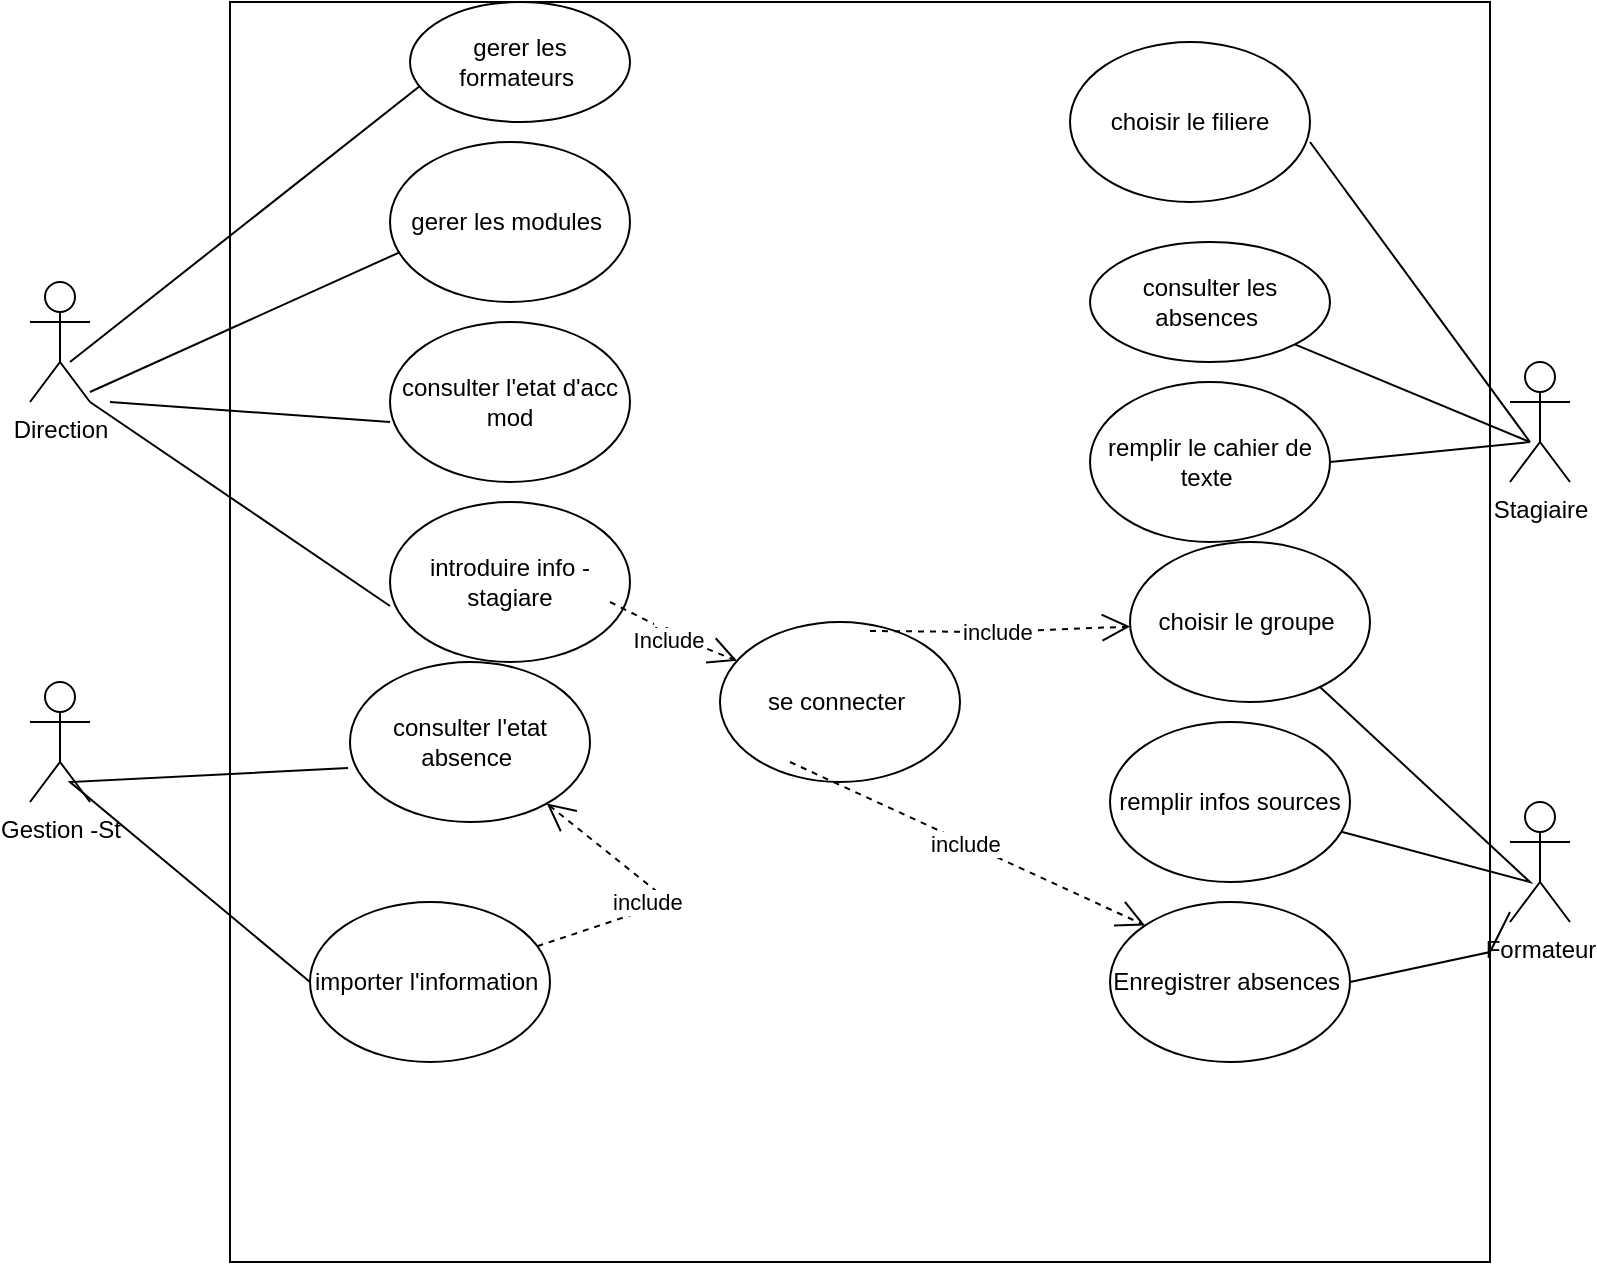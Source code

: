 <mxfile version="16.5.5" type="github">
  <diagram id="tfY8R7cqObrt8LI35sdh" name="Page-1">
    <mxGraphModel dx="868" dy="460" grid="1" gridSize="10" guides="1" tooltips="1" connect="1" arrows="1" fold="1" page="1" pageScale="1" pageWidth="827" pageHeight="1169" math="0" shadow="0">
      <root>
        <mxCell id="0" />
        <mxCell id="1" parent="0" />
        <mxCell id="ADzH-EGy8zGXUwysQX5K-1" value="" style="whiteSpace=wrap;html=1;aspect=fixed;" vertex="1" parent="1">
          <mxGeometry x="140" y="80" width="630" height="630" as="geometry" />
        </mxCell>
        <mxCell id="ADzH-EGy8zGXUwysQX5K-2" value="Direction" style="shape=umlActor;verticalLabelPosition=bottom;verticalAlign=top;html=1;outlineConnect=0;" vertex="1" parent="1">
          <mxGeometry x="40" y="220" width="30" height="60" as="geometry" />
        </mxCell>
        <mxCell id="ADzH-EGy8zGXUwysQX5K-3" value="gerer les modules&amp;nbsp;" style="ellipse;whiteSpace=wrap;html=1;" vertex="1" parent="1">
          <mxGeometry x="220" y="150" width="120" height="80" as="geometry" />
        </mxCell>
        <mxCell id="ADzH-EGy8zGXUwysQX5K-4" value="consulter l&#39;etat d&#39;acc mod" style="ellipse;whiteSpace=wrap;html=1;" vertex="1" parent="1">
          <mxGeometry x="220" y="240" width="120" height="80" as="geometry" />
        </mxCell>
        <mxCell id="ADzH-EGy8zGXUwysQX5K-5" value="se connecter&amp;nbsp;" style="ellipse;whiteSpace=wrap;html=1;" vertex="1" parent="1">
          <mxGeometry x="385" y="390" width="120" height="80" as="geometry" />
        </mxCell>
        <mxCell id="ADzH-EGy8zGXUwysQX5K-6" value="introduire info -stagiare" style="ellipse;whiteSpace=wrap;html=1;" vertex="1" parent="1">
          <mxGeometry x="220" y="330" width="120" height="80" as="geometry" />
        </mxCell>
        <mxCell id="ADzH-EGy8zGXUwysQX5K-7" value="consulter l&#39;etat absence&amp;nbsp;" style="ellipse;whiteSpace=wrap;html=1;" vertex="1" parent="1">
          <mxGeometry x="200" y="410" width="120" height="80" as="geometry" />
        </mxCell>
        <mxCell id="ADzH-EGy8zGXUwysQX5K-8" value="importer l&#39;information&amp;nbsp;" style="ellipse;whiteSpace=wrap;html=1;" vertex="1" parent="1">
          <mxGeometry x="180" y="530" width="120" height="80" as="geometry" />
        </mxCell>
        <mxCell id="ADzH-EGy8zGXUwysQX5K-9" value="choisir le filiere" style="ellipse;whiteSpace=wrap;html=1;" vertex="1" parent="1">
          <mxGeometry x="560" y="100" width="120" height="80" as="geometry" />
        </mxCell>
        <mxCell id="ADzH-EGy8zGXUwysQX5K-10" value="consulter les absences&amp;nbsp;" style="ellipse;whiteSpace=wrap;html=1;" vertex="1" parent="1">
          <mxGeometry x="570" y="200" width="120" height="60" as="geometry" />
        </mxCell>
        <mxCell id="ADzH-EGy8zGXUwysQX5K-11" value="remplir le cahier de texte&amp;nbsp;" style="ellipse;whiteSpace=wrap;html=1;" vertex="1" parent="1">
          <mxGeometry x="570" y="270" width="120" height="80" as="geometry" />
        </mxCell>
        <mxCell id="ADzH-EGy8zGXUwysQX5K-12" value="choisir le groupe&amp;nbsp;" style="ellipse;whiteSpace=wrap;html=1;" vertex="1" parent="1">
          <mxGeometry x="590" y="350" width="120" height="80" as="geometry" />
        </mxCell>
        <mxCell id="ADzH-EGy8zGXUwysQX5K-13" value="remplir infos sources" style="ellipse;whiteSpace=wrap;html=1;" vertex="1" parent="1">
          <mxGeometry x="580" y="440" width="120" height="80" as="geometry" />
        </mxCell>
        <mxCell id="ADzH-EGy8zGXUwysQX5K-14" value="Enregistrer absences&amp;nbsp;" style="ellipse;whiteSpace=wrap;html=1;" vertex="1" parent="1">
          <mxGeometry x="580" y="530" width="120" height="80" as="geometry" />
        </mxCell>
        <mxCell id="ADzH-EGy8zGXUwysQX5K-15" value="Gestion -St&lt;br&gt;" style="shape=umlActor;verticalLabelPosition=bottom;verticalAlign=top;html=1;outlineConnect=0;" vertex="1" parent="1">
          <mxGeometry x="40" y="420" width="30" height="60" as="geometry" />
        </mxCell>
        <mxCell id="ADzH-EGy8zGXUwysQX5K-16" value="Formateur" style="shape=umlActor;verticalLabelPosition=bottom;verticalAlign=top;html=1;outlineConnect=0;" vertex="1" parent="1">
          <mxGeometry x="780" y="480" width="30" height="60" as="geometry" />
        </mxCell>
        <mxCell id="ADzH-EGy8zGXUwysQX5K-17" value="Stagiaire" style="shape=umlActor;verticalLabelPosition=bottom;verticalAlign=top;html=1;outlineConnect=0;" vertex="1" parent="1">
          <mxGeometry x="780" y="260" width="30" height="60" as="geometry" />
        </mxCell>
        <mxCell id="ADzH-EGy8zGXUwysQX5K-18" value="" style="endArrow=none;html=1;rounded=0;entryX=0.042;entryY=0.688;entryDx=0;entryDy=0;entryPerimeter=0;" edge="1" parent="1" target="ADzH-EGy8zGXUwysQX5K-3">
          <mxGeometry width="50" height="50" relative="1" as="geometry">
            <mxPoint x="70" y="275" as="sourcePoint" />
            <mxPoint x="120" y="225" as="targetPoint" />
          </mxGeometry>
        </mxCell>
        <mxCell id="ADzH-EGy8zGXUwysQX5K-19" value="" style="endArrow=none;html=1;rounded=0;entryX=0;entryY=0.625;entryDx=0;entryDy=0;entryPerimeter=0;" edge="1" parent="1" target="ADzH-EGy8zGXUwysQX5K-4">
          <mxGeometry width="50" height="50" relative="1" as="geometry">
            <mxPoint x="80" y="280" as="sourcePoint" />
            <mxPoint x="120" y="240" as="targetPoint" />
          </mxGeometry>
        </mxCell>
        <mxCell id="ADzH-EGy8zGXUwysQX5K-20" value="" style="endArrow=none;html=1;rounded=0;exitX=0;exitY=0.65;exitDx=0;exitDy=0;exitPerimeter=0;entryX=1;entryY=1;entryDx=0;entryDy=0;entryPerimeter=0;" edge="1" parent="1" source="ADzH-EGy8zGXUwysQX5K-6" target="ADzH-EGy8zGXUwysQX5K-2">
          <mxGeometry width="50" height="50" relative="1" as="geometry">
            <mxPoint x="10" y="330" as="sourcePoint" />
            <mxPoint x="60" y="280" as="targetPoint" />
          </mxGeometry>
        </mxCell>
        <mxCell id="ADzH-EGy8zGXUwysQX5K-21" value="" style="endArrow=none;html=1;rounded=0;entryX=-0.008;entryY=0.663;entryDx=0;entryDy=0;entryPerimeter=0;exitX=0;exitY=0.5;exitDx=0;exitDy=0;" edge="1" parent="1" source="ADzH-EGy8zGXUwysQX5K-8" target="ADzH-EGy8zGXUwysQX5K-7">
          <mxGeometry width="50" height="50" relative="1" as="geometry">
            <mxPoint x="390" y="460" as="sourcePoint" />
            <mxPoint x="440" y="410" as="targetPoint" />
            <Array as="points">
              <mxPoint x="60" y="470" />
            </Array>
          </mxGeometry>
        </mxCell>
        <mxCell id="ADzH-EGy8zGXUwysQX5K-22" value="include&amp;nbsp;" style="endArrow=open;endSize=12;dashed=1;html=1;rounded=0;" edge="1" parent="1" source="ADzH-EGy8zGXUwysQX5K-8" target="ADzH-EGy8zGXUwysQX5K-7">
          <mxGeometry x="-0.188" y="3" width="160" relative="1" as="geometry">
            <mxPoint x="300" y="570" as="sourcePoint" />
            <mxPoint x="460" y="570" as="targetPoint" />
            <Array as="points">
              <mxPoint x="360" y="530" />
            </Array>
            <mxPoint as="offset" />
          </mxGeometry>
        </mxCell>
        <mxCell id="ADzH-EGy8zGXUwysQX5K-23" value="Use" style="endArrow=open;endSize=12;dashed=1;html=1;rounded=0;" edge="1" parent="1" target="ADzH-EGy8zGXUwysQX5K-5">
          <mxGeometry width="160" relative="1" as="geometry">
            <mxPoint x="330" y="380" as="sourcePoint" />
            <mxPoint x="430" y="380" as="targetPoint" />
            <Array as="points">
              <mxPoint x="370" y="400" />
            </Array>
          </mxGeometry>
        </mxCell>
        <mxCell id="ADzH-EGy8zGXUwysQX5K-24" value="Include" style="edgeLabel;html=1;align=center;verticalAlign=middle;resizable=0;points=[];" vertex="1" connectable="0" parent="ADzH-EGy8zGXUwysQX5K-23">
          <mxGeometry x="0.335" y="2" relative="1" as="geometry">
            <mxPoint x="-14" as="offset" />
          </mxGeometry>
        </mxCell>
        <mxCell id="ADzH-EGy8zGXUwysQX5K-25" value="" style="endArrow=none;html=1;rounded=0;exitX=1;exitY=0.625;exitDx=0;exitDy=0;exitPerimeter=0;" edge="1" parent="1" source="ADzH-EGy8zGXUwysQX5K-9">
          <mxGeometry width="50" height="50" relative="1" as="geometry">
            <mxPoint x="670" y="330" as="sourcePoint" />
            <mxPoint x="790" y="300" as="targetPoint" />
          </mxGeometry>
        </mxCell>
        <mxCell id="ADzH-EGy8zGXUwysQX5K-26" value="" style="endArrow=none;html=1;rounded=0;" edge="1" parent="1" source="ADzH-EGy8zGXUwysQX5K-13" target="ADzH-EGy8zGXUwysQX5K-12">
          <mxGeometry width="50" height="50" relative="1" as="geometry">
            <mxPoint x="390" y="390" as="sourcePoint" />
            <mxPoint x="440" y="340" as="targetPoint" />
            <Array as="points">
              <mxPoint x="790" y="520" />
            </Array>
          </mxGeometry>
        </mxCell>
        <mxCell id="ADzH-EGy8zGXUwysQX5K-27" value="" style="endArrow=none;html=1;rounded=0;exitX=1;exitY=0.5;exitDx=0;exitDy=0;" edge="1" parent="1" source="ADzH-EGy8zGXUwysQX5K-14">
          <mxGeometry width="50" height="50" relative="1" as="geometry">
            <mxPoint x="730" y="585" as="sourcePoint" />
            <mxPoint x="780" y="535" as="targetPoint" />
            <Array as="points">
              <mxPoint x="770" y="555" />
            </Array>
          </mxGeometry>
        </mxCell>
        <mxCell id="ADzH-EGy8zGXUwysQX5K-28" value="" style="endArrow=none;html=1;rounded=0;exitX=1;exitY=1;exitDx=0;exitDy=0;" edge="1" parent="1" source="ADzH-EGy8zGXUwysQX5K-10">
          <mxGeometry width="50" height="50" relative="1" as="geometry">
            <mxPoint x="740" y="350" as="sourcePoint" />
            <mxPoint x="790" y="300" as="targetPoint" />
          </mxGeometry>
        </mxCell>
        <mxCell id="ADzH-EGy8zGXUwysQX5K-29" value="" style="endArrow=none;html=1;rounded=0;exitX=1;exitY=0.5;exitDx=0;exitDy=0;" edge="1" parent="1" source="ADzH-EGy8zGXUwysQX5K-11">
          <mxGeometry width="50" height="50" relative="1" as="geometry">
            <mxPoint x="740" y="350" as="sourcePoint" />
            <mxPoint x="790" y="300" as="targetPoint" />
          </mxGeometry>
        </mxCell>
        <mxCell id="ADzH-EGy8zGXUwysQX5K-30" value="include&amp;nbsp;" style="endArrow=open;endSize=12;dashed=1;html=1;rounded=0;" edge="1" parent="1" target="ADzH-EGy8zGXUwysQX5K-12">
          <mxGeometry width="160" relative="1" as="geometry">
            <mxPoint x="460" y="394.5" as="sourcePoint" />
            <mxPoint x="620" y="394.5" as="targetPoint" />
            <Array as="points">
              <mxPoint x="520" y="395" />
            </Array>
          </mxGeometry>
        </mxCell>
        <mxCell id="ADzH-EGy8zGXUwysQX5K-31" value="include&amp;nbsp;" style="endArrow=open;endSize=12;dashed=1;html=1;rounded=0;entryX=0;entryY=0;entryDx=0;entryDy=0;" edge="1" parent="1" target="ADzH-EGy8zGXUwysQX5K-14">
          <mxGeometry width="160" relative="1" as="geometry">
            <mxPoint x="420" y="460" as="sourcePoint" />
            <mxPoint x="580" y="460" as="targetPoint" />
          </mxGeometry>
        </mxCell>
        <mxCell id="ADzH-EGy8zGXUwysQX5K-32" value="gerer les formateurs&amp;nbsp;" style="ellipse;whiteSpace=wrap;html=1;" vertex="1" parent="1">
          <mxGeometry x="230" y="80" width="110" height="60" as="geometry" />
        </mxCell>
        <mxCell id="ADzH-EGy8zGXUwysQX5K-33" value="" style="endArrow=none;html=1;rounded=0;entryX=0.045;entryY=0.7;entryDx=0;entryDy=0;entryPerimeter=0;" edge="1" parent="1" target="ADzH-EGy8zGXUwysQX5K-32">
          <mxGeometry width="50" height="50" relative="1" as="geometry">
            <mxPoint x="60" y="260" as="sourcePoint" />
            <mxPoint x="110" y="210" as="targetPoint" />
          </mxGeometry>
        </mxCell>
      </root>
    </mxGraphModel>
  </diagram>
</mxfile>
